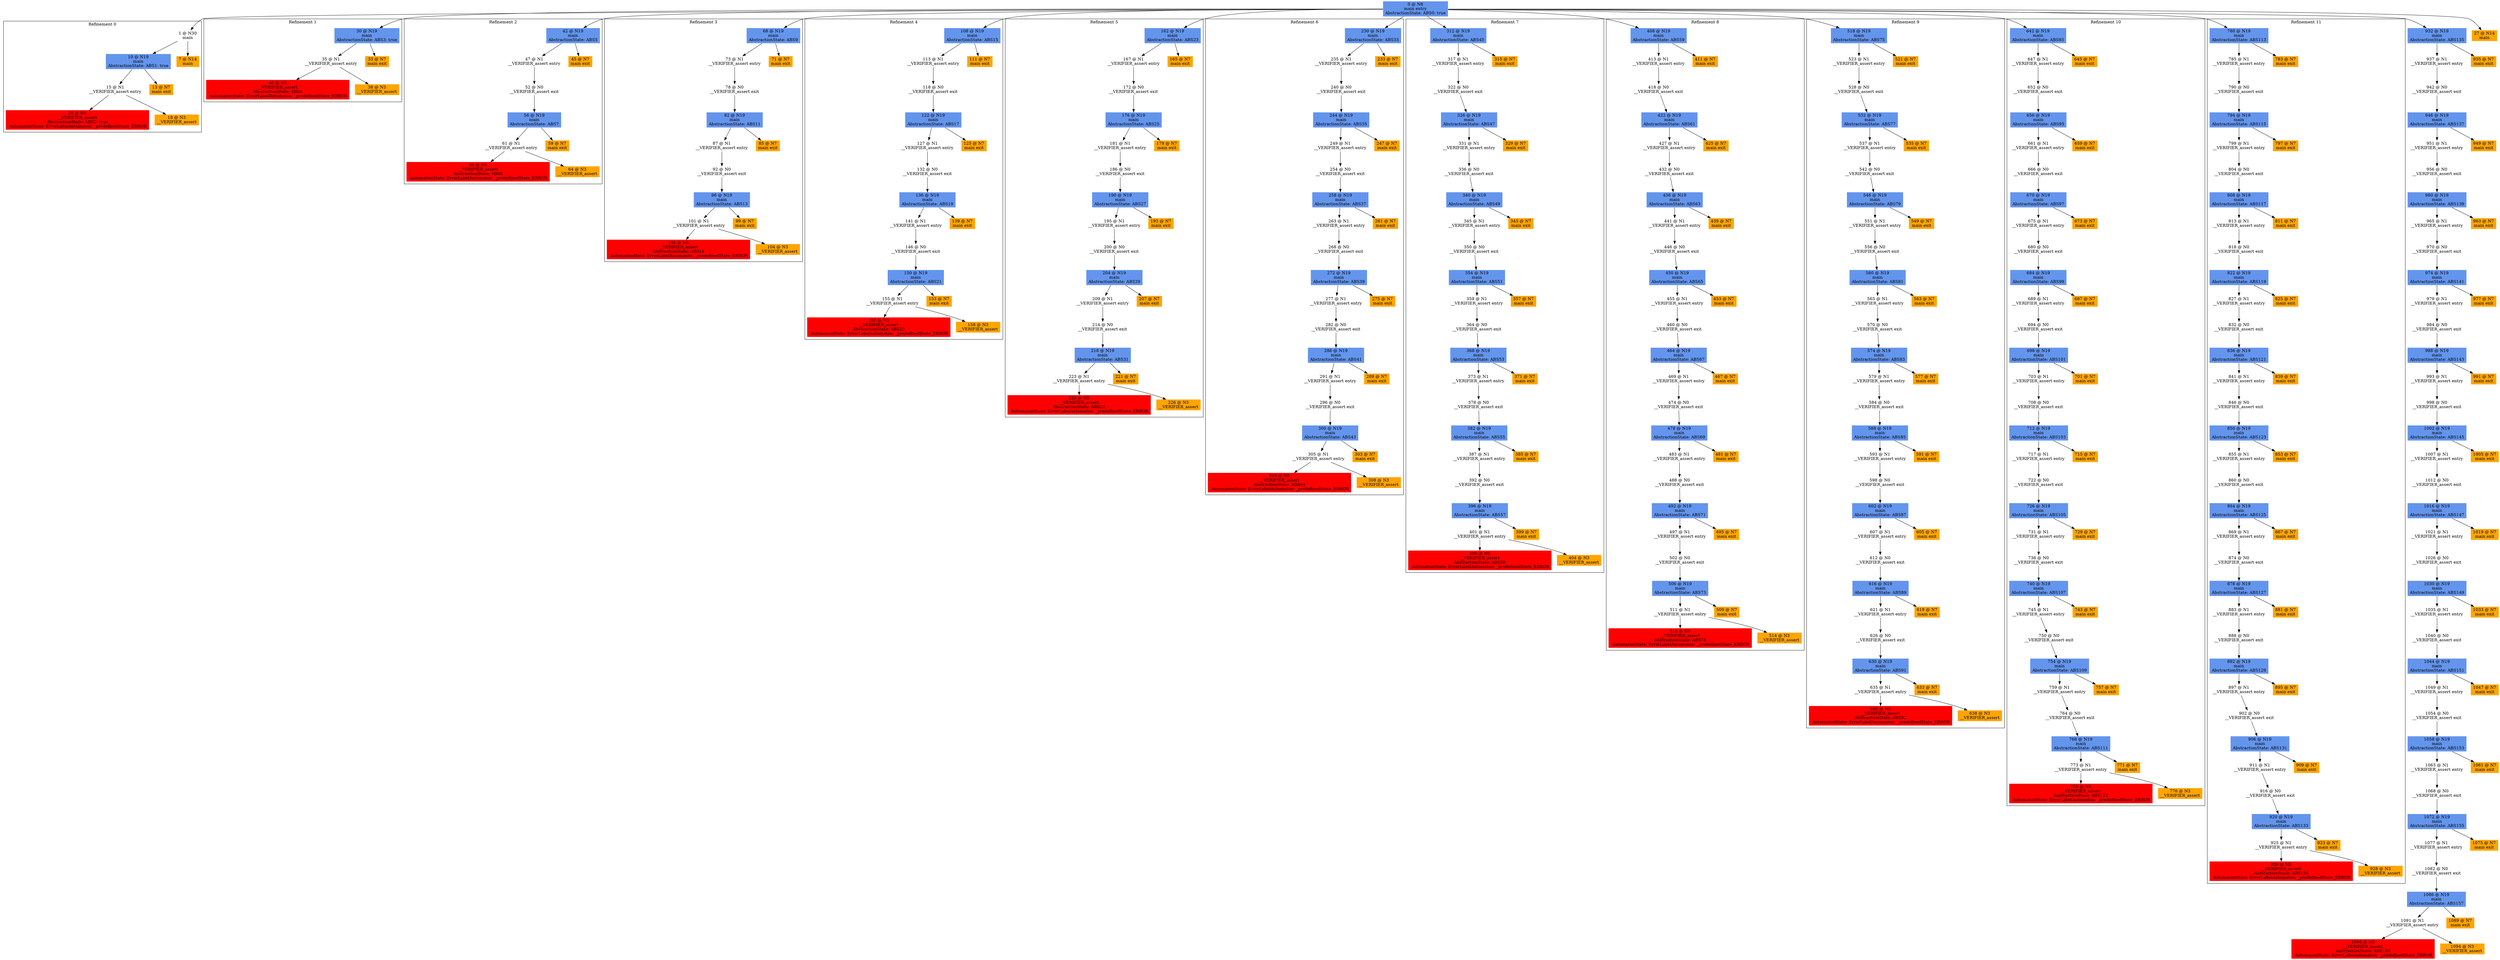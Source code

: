 digraph ARG {
node [style="filled" shape="box" color="white"]
subgraph cluster_0 {
label="Refinement 0"
1 [label="1 @ N30\nmain\n" id="1"]
10 [fillcolor="cornflowerblue" label="10 @ N19\nmain\nAbstractionState: ABS1: true\n" id="10"]
15 [label="15 @ N1\n__VERIFIER_assert entry\n" id="15"]
20 [fillcolor="red" label="20 @ N5\n__VERIFIER_assert\nAbstractionState: ABS2: true\n AutomatonState: ErrorLabelAutomaton: _predefinedState_ERROR\n" id="20"]
18 [fillcolor="orange" label="18 @ N3\n__VERIFIER_assert\n" id="18"]
13 [fillcolor="orange" label="13 @ N7\nmain exit\n" id="13"]
7 [fillcolor="orange" label="7 @ N14\nmain\n" id="7"]
1 -> 7 []
1 -> 10 []
10 -> 13 []
10 -> 15 []
15 -> 18 []
15 -> 20 []
}
0 -> 1
subgraph cluster_1 {
label="Refinement 1"
30 [fillcolor="cornflowerblue" label="30 @ N19\nmain\nAbstractionState: ABS3: true\n" id="30"]
35 [label="35 @ N1\n__VERIFIER_assert entry\n" id="35"]
40 [fillcolor="red" label="40 @ N5\n__VERIFIER_assert\nAbstractionState: ABS4\n AutomatonState: ErrorLabelAutomaton: _predefinedState_ERROR\n" id="40"]
38 [fillcolor="orange" label="38 @ N3\n__VERIFIER_assert\n" id="38"]
33 [fillcolor="orange" label="33 @ N7\nmain exit\n" id="33"]
30 -> 33 []
30 -> 35 []
35 -> 38 []
35 -> 40 []
}
0 -> 30
subgraph cluster_2 {
label="Refinement 2"
42 [fillcolor="cornflowerblue" label="42 @ N19\nmain\nAbstractionState: ABS5\n" id="42"]
47 [label="47 @ N1\n__VERIFIER_assert entry\n" id="47"]
52 [label="52 @ N0\n__VERIFIER_assert exit\n" id="52"]
56 [fillcolor="cornflowerblue" label="56 @ N19\nmain\nAbstractionState: ABS7\n" id="56"]
61 [label="61 @ N1\n__VERIFIER_assert entry\n" id="61"]
66 [fillcolor="red" label="66 @ N5\n__VERIFIER_assert\nAbstractionState: ABS8\n AutomatonState: ErrorLabelAutomaton: _predefinedState_ERROR\n" id="66"]
64 [fillcolor="orange" label="64 @ N3\n__VERIFIER_assert\n" id="64"]
59 [fillcolor="orange" label="59 @ N7\nmain exit\n" id="59"]
45 [fillcolor="orange" label="45 @ N7\nmain exit\n" id="45"]
42 -> 45 []
42 -> 47 []
47 -> 52 []
52 -> 56 []
56 -> 59 []
56 -> 61 []
61 -> 64 []
61 -> 66 []
}
0 -> 42
subgraph cluster_3 {
label="Refinement 3"
68 [fillcolor="cornflowerblue" label="68 @ N19\nmain\nAbstractionState: ABS9\n" id="68"]
73 [label="73 @ N1\n__VERIFIER_assert entry\n" id="73"]
78 [label="78 @ N0\n__VERIFIER_assert exit\n" id="78"]
82 [fillcolor="cornflowerblue" label="82 @ N19\nmain\nAbstractionState: ABS11\n" id="82"]
87 [label="87 @ N1\n__VERIFIER_assert entry\n" id="87"]
92 [label="92 @ N0\n__VERIFIER_assert exit\n" id="92"]
96 [fillcolor="cornflowerblue" label="96 @ N19\nmain\nAbstractionState: ABS13\n" id="96"]
101 [label="101 @ N1\n__VERIFIER_assert entry\n" id="101"]
106 [fillcolor="red" label="106 @ N5\n__VERIFIER_assert\nAbstractionState: ABS14\n AutomatonState: ErrorLabelAutomaton: _predefinedState_ERROR\n" id="106"]
104 [fillcolor="orange" label="104 @ N3\n__VERIFIER_assert\n" id="104"]
99 [fillcolor="orange" label="99 @ N7\nmain exit\n" id="99"]
85 [fillcolor="orange" label="85 @ N7\nmain exit\n" id="85"]
71 [fillcolor="orange" label="71 @ N7\nmain exit\n" id="71"]
68 -> 71 []
68 -> 73 []
73 -> 78 []
78 -> 82 []
82 -> 85 []
82 -> 87 []
87 -> 92 []
92 -> 96 []
96 -> 99 []
96 -> 101 []
101 -> 104 []
101 -> 106 []
}
0 -> 68
subgraph cluster_4 {
label="Refinement 4"
108 [fillcolor="cornflowerblue" label="108 @ N19\nmain\nAbstractionState: ABS15\n" id="108"]
113 [label="113 @ N1\n__VERIFIER_assert entry\n" id="113"]
118 [label="118 @ N0\n__VERIFIER_assert exit\n" id="118"]
122 [fillcolor="cornflowerblue" label="122 @ N19\nmain\nAbstractionState: ABS17\n" id="122"]
127 [label="127 @ N1\n__VERIFIER_assert entry\n" id="127"]
132 [label="132 @ N0\n__VERIFIER_assert exit\n" id="132"]
136 [fillcolor="cornflowerblue" label="136 @ N19\nmain\nAbstractionState: ABS19\n" id="136"]
141 [label="141 @ N1\n__VERIFIER_assert entry\n" id="141"]
146 [label="146 @ N0\n__VERIFIER_assert exit\n" id="146"]
150 [fillcolor="cornflowerblue" label="150 @ N19\nmain\nAbstractionState: ABS21\n" id="150"]
155 [label="155 @ N1\n__VERIFIER_assert entry\n" id="155"]
160 [fillcolor="red" label="160 @ N5\n__VERIFIER_assert\nAbstractionState: ABS22\n AutomatonState: ErrorLabelAutomaton: _predefinedState_ERROR\n" id="160"]
158 [fillcolor="orange" label="158 @ N3\n__VERIFIER_assert\n" id="158"]
153 [fillcolor="orange" label="153 @ N7\nmain exit\n" id="153"]
139 [fillcolor="orange" label="139 @ N7\nmain exit\n" id="139"]
125 [fillcolor="orange" label="125 @ N7\nmain exit\n" id="125"]
111 [fillcolor="orange" label="111 @ N7\nmain exit\n" id="111"]
108 -> 111 []
108 -> 113 []
113 -> 118 []
118 -> 122 []
122 -> 125 []
122 -> 127 []
127 -> 132 []
132 -> 136 []
136 -> 139 []
136 -> 141 []
141 -> 146 []
146 -> 150 []
150 -> 153 []
150 -> 155 []
155 -> 158 []
155 -> 160 []
}
0 -> 108
subgraph cluster_5 {
label="Refinement 5"
162 [fillcolor="cornflowerblue" label="162 @ N19\nmain\nAbstractionState: ABS23\n" id="162"]
167 [label="167 @ N1\n__VERIFIER_assert entry\n" id="167"]
172 [label="172 @ N0\n__VERIFIER_assert exit\n" id="172"]
176 [fillcolor="cornflowerblue" label="176 @ N19\nmain\nAbstractionState: ABS25\n" id="176"]
181 [label="181 @ N1\n__VERIFIER_assert entry\n" id="181"]
186 [label="186 @ N0\n__VERIFIER_assert exit\n" id="186"]
190 [fillcolor="cornflowerblue" label="190 @ N19\nmain\nAbstractionState: ABS27\n" id="190"]
195 [label="195 @ N1\n__VERIFIER_assert entry\n" id="195"]
200 [label="200 @ N0\n__VERIFIER_assert exit\n" id="200"]
204 [fillcolor="cornflowerblue" label="204 @ N19\nmain\nAbstractionState: ABS29\n" id="204"]
209 [label="209 @ N1\n__VERIFIER_assert entry\n" id="209"]
214 [label="214 @ N0\n__VERIFIER_assert exit\n" id="214"]
218 [fillcolor="cornflowerblue" label="218 @ N19\nmain\nAbstractionState: ABS31\n" id="218"]
223 [label="223 @ N1\n__VERIFIER_assert entry\n" id="223"]
228 [fillcolor="red" label="228 @ N5\n__VERIFIER_assert\nAbstractionState: ABS32\n AutomatonState: ErrorLabelAutomaton: _predefinedState_ERROR\n" id="228"]
226 [fillcolor="orange" label="226 @ N3\n__VERIFIER_assert\n" id="226"]
221 [fillcolor="orange" label="221 @ N7\nmain exit\n" id="221"]
207 [fillcolor="orange" label="207 @ N7\nmain exit\n" id="207"]
193 [fillcolor="orange" label="193 @ N7\nmain exit\n" id="193"]
179 [fillcolor="orange" label="179 @ N7\nmain exit\n" id="179"]
165 [fillcolor="orange" label="165 @ N7\nmain exit\n" id="165"]
162 -> 165 []
162 -> 167 []
167 -> 172 []
172 -> 176 []
176 -> 179 []
176 -> 181 []
181 -> 186 []
186 -> 190 []
190 -> 193 []
190 -> 195 []
195 -> 200 []
200 -> 204 []
204 -> 207 []
204 -> 209 []
209 -> 214 []
214 -> 218 []
218 -> 221 []
218 -> 223 []
223 -> 226 []
223 -> 228 []
}
0 -> 162
subgraph cluster_6 {
label="Refinement 6"
230 [fillcolor="cornflowerblue" label="230 @ N19\nmain\nAbstractionState: ABS33\n" id="230"]
235 [label="235 @ N1\n__VERIFIER_assert entry\n" id="235"]
240 [label="240 @ N0\n__VERIFIER_assert exit\n" id="240"]
244 [fillcolor="cornflowerblue" label="244 @ N19\nmain\nAbstractionState: ABS35\n" id="244"]
249 [label="249 @ N1\n__VERIFIER_assert entry\n" id="249"]
254 [label="254 @ N0\n__VERIFIER_assert exit\n" id="254"]
258 [fillcolor="cornflowerblue" label="258 @ N19\nmain\nAbstractionState: ABS37\n" id="258"]
263 [label="263 @ N1\n__VERIFIER_assert entry\n" id="263"]
268 [label="268 @ N0\n__VERIFIER_assert exit\n" id="268"]
272 [fillcolor="cornflowerblue" label="272 @ N19\nmain\nAbstractionState: ABS39\n" id="272"]
277 [label="277 @ N1\n__VERIFIER_assert entry\n" id="277"]
282 [label="282 @ N0\n__VERIFIER_assert exit\n" id="282"]
286 [fillcolor="cornflowerblue" label="286 @ N19\nmain\nAbstractionState: ABS41\n" id="286"]
291 [label="291 @ N1\n__VERIFIER_assert entry\n" id="291"]
296 [label="296 @ N0\n__VERIFIER_assert exit\n" id="296"]
300 [fillcolor="cornflowerblue" label="300 @ N19\nmain\nAbstractionState: ABS43\n" id="300"]
305 [label="305 @ N1\n__VERIFIER_assert entry\n" id="305"]
310 [fillcolor="red" label="310 @ N5\n__VERIFIER_assert\nAbstractionState: ABS44\n AutomatonState: ErrorLabelAutomaton: _predefinedState_ERROR\n" id="310"]
308 [fillcolor="orange" label="308 @ N3\n__VERIFIER_assert\n" id="308"]
303 [fillcolor="orange" label="303 @ N7\nmain exit\n" id="303"]
289 [fillcolor="orange" label="289 @ N7\nmain exit\n" id="289"]
275 [fillcolor="orange" label="275 @ N7\nmain exit\n" id="275"]
261 [fillcolor="orange" label="261 @ N7\nmain exit\n" id="261"]
247 [fillcolor="orange" label="247 @ N7\nmain exit\n" id="247"]
233 [fillcolor="orange" label="233 @ N7\nmain exit\n" id="233"]
230 -> 233 []
230 -> 235 []
235 -> 240 []
240 -> 244 []
244 -> 247 []
244 -> 249 []
249 -> 254 []
254 -> 258 []
258 -> 261 []
258 -> 263 []
263 -> 268 []
268 -> 272 []
272 -> 275 []
272 -> 277 []
277 -> 282 []
282 -> 286 []
286 -> 289 []
286 -> 291 []
291 -> 296 []
296 -> 300 []
300 -> 303 []
300 -> 305 []
305 -> 308 []
305 -> 310 []
}
0 -> 230
subgraph cluster_7 {
label="Refinement 7"
312 [fillcolor="cornflowerblue" label="312 @ N19\nmain\nAbstractionState: ABS45\n" id="312"]
317 [label="317 @ N1\n__VERIFIER_assert entry\n" id="317"]
322 [label="322 @ N0\n__VERIFIER_assert exit\n" id="322"]
326 [fillcolor="cornflowerblue" label="326 @ N19\nmain\nAbstractionState: ABS47\n" id="326"]
331 [label="331 @ N1\n__VERIFIER_assert entry\n" id="331"]
336 [label="336 @ N0\n__VERIFIER_assert exit\n" id="336"]
340 [fillcolor="cornflowerblue" label="340 @ N19\nmain\nAbstractionState: ABS49\n" id="340"]
345 [label="345 @ N1\n__VERIFIER_assert entry\n" id="345"]
350 [label="350 @ N0\n__VERIFIER_assert exit\n" id="350"]
354 [fillcolor="cornflowerblue" label="354 @ N19\nmain\nAbstractionState: ABS51\n" id="354"]
359 [label="359 @ N1\n__VERIFIER_assert entry\n" id="359"]
364 [label="364 @ N0\n__VERIFIER_assert exit\n" id="364"]
368 [fillcolor="cornflowerblue" label="368 @ N19\nmain\nAbstractionState: ABS53\n" id="368"]
373 [label="373 @ N1\n__VERIFIER_assert entry\n" id="373"]
378 [label="378 @ N0\n__VERIFIER_assert exit\n" id="378"]
382 [fillcolor="cornflowerblue" label="382 @ N19\nmain\nAbstractionState: ABS55\n" id="382"]
387 [label="387 @ N1\n__VERIFIER_assert entry\n" id="387"]
392 [label="392 @ N0\n__VERIFIER_assert exit\n" id="392"]
396 [fillcolor="cornflowerblue" label="396 @ N19\nmain\nAbstractionState: ABS57\n" id="396"]
401 [label="401 @ N1\n__VERIFIER_assert entry\n" id="401"]
406 [fillcolor="red" label="406 @ N5\n__VERIFIER_assert\nAbstractionState: ABS58\n AutomatonState: ErrorLabelAutomaton: _predefinedState_ERROR\n" id="406"]
404 [fillcolor="orange" label="404 @ N3\n__VERIFIER_assert\n" id="404"]
399 [fillcolor="orange" label="399 @ N7\nmain exit\n" id="399"]
385 [fillcolor="orange" label="385 @ N7\nmain exit\n" id="385"]
371 [fillcolor="orange" label="371 @ N7\nmain exit\n" id="371"]
357 [fillcolor="orange" label="357 @ N7\nmain exit\n" id="357"]
343 [fillcolor="orange" label="343 @ N7\nmain exit\n" id="343"]
329 [fillcolor="orange" label="329 @ N7\nmain exit\n" id="329"]
315 [fillcolor="orange" label="315 @ N7\nmain exit\n" id="315"]
312 -> 315 []
312 -> 317 []
317 -> 322 []
322 -> 326 []
326 -> 329 []
326 -> 331 []
331 -> 336 []
336 -> 340 []
340 -> 343 []
340 -> 345 []
345 -> 350 []
350 -> 354 []
354 -> 357 []
354 -> 359 []
359 -> 364 []
364 -> 368 []
368 -> 371 []
368 -> 373 []
373 -> 378 []
378 -> 382 []
382 -> 385 []
382 -> 387 []
387 -> 392 []
392 -> 396 []
396 -> 399 []
396 -> 401 []
401 -> 404 []
401 -> 406 []
}
0 -> 312
subgraph cluster_8 {
label="Refinement 8"
408 [fillcolor="cornflowerblue" label="408 @ N19\nmain\nAbstractionState: ABS59\n" id="408"]
413 [label="413 @ N1\n__VERIFIER_assert entry\n" id="413"]
418 [label="418 @ N0\n__VERIFIER_assert exit\n" id="418"]
422 [fillcolor="cornflowerblue" label="422 @ N19\nmain\nAbstractionState: ABS61\n" id="422"]
427 [label="427 @ N1\n__VERIFIER_assert entry\n" id="427"]
432 [label="432 @ N0\n__VERIFIER_assert exit\n" id="432"]
436 [fillcolor="cornflowerblue" label="436 @ N19\nmain\nAbstractionState: ABS63\n" id="436"]
441 [label="441 @ N1\n__VERIFIER_assert entry\n" id="441"]
446 [label="446 @ N0\n__VERIFIER_assert exit\n" id="446"]
450 [fillcolor="cornflowerblue" label="450 @ N19\nmain\nAbstractionState: ABS65\n" id="450"]
455 [label="455 @ N1\n__VERIFIER_assert entry\n" id="455"]
460 [label="460 @ N0\n__VERIFIER_assert exit\n" id="460"]
464 [fillcolor="cornflowerblue" label="464 @ N19\nmain\nAbstractionState: ABS67\n" id="464"]
469 [label="469 @ N1\n__VERIFIER_assert entry\n" id="469"]
474 [label="474 @ N0\n__VERIFIER_assert exit\n" id="474"]
478 [fillcolor="cornflowerblue" label="478 @ N19\nmain\nAbstractionState: ABS69\n" id="478"]
483 [label="483 @ N1\n__VERIFIER_assert entry\n" id="483"]
488 [label="488 @ N0\n__VERIFIER_assert exit\n" id="488"]
492 [fillcolor="cornflowerblue" label="492 @ N19\nmain\nAbstractionState: ABS71\n" id="492"]
497 [label="497 @ N1\n__VERIFIER_assert entry\n" id="497"]
502 [label="502 @ N0\n__VERIFIER_assert exit\n" id="502"]
506 [fillcolor="cornflowerblue" label="506 @ N19\nmain\nAbstractionState: ABS73\n" id="506"]
511 [label="511 @ N1\n__VERIFIER_assert entry\n" id="511"]
516 [fillcolor="red" label="516 @ N5\n__VERIFIER_assert\nAbstractionState: ABS74\n AutomatonState: ErrorLabelAutomaton: _predefinedState_ERROR\n" id="516"]
514 [fillcolor="orange" label="514 @ N3\n__VERIFIER_assert\n" id="514"]
509 [fillcolor="orange" label="509 @ N7\nmain exit\n" id="509"]
495 [fillcolor="orange" label="495 @ N7\nmain exit\n" id="495"]
481 [fillcolor="orange" label="481 @ N7\nmain exit\n" id="481"]
467 [fillcolor="orange" label="467 @ N7\nmain exit\n" id="467"]
453 [fillcolor="orange" label="453 @ N7\nmain exit\n" id="453"]
439 [fillcolor="orange" label="439 @ N7\nmain exit\n" id="439"]
425 [fillcolor="orange" label="425 @ N7\nmain exit\n" id="425"]
411 [fillcolor="orange" label="411 @ N7\nmain exit\n" id="411"]
408 -> 411 []
408 -> 413 []
413 -> 418 []
418 -> 422 []
422 -> 425 []
422 -> 427 []
427 -> 432 []
432 -> 436 []
436 -> 439 []
436 -> 441 []
441 -> 446 []
446 -> 450 []
450 -> 453 []
450 -> 455 []
455 -> 460 []
460 -> 464 []
464 -> 467 []
464 -> 469 []
469 -> 474 []
474 -> 478 []
478 -> 481 []
478 -> 483 []
483 -> 488 []
488 -> 492 []
492 -> 495 []
492 -> 497 []
497 -> 502 []
502 -> 506 []
506 -> 509 []
506 -> 511 []
511 -> 514 []
511 -> 516 []
}
0 -> 408
subgraph cluster_9 {
label="Refinement 9"
518 [fillcolor="cornflowerblue" label="518 @ N19\nmain\nAbstractionState: ABS75\n" id="518"]
523 [label="523 @ N1\n__VERIFIER_assert entry\n" id="523"]
528 [label="528 @ N0\n__VERIFIER_assert exit\n" id="528"]
532 [fillcolor="cornflowerblue" label="532 @ N19\nmain\nAbstractionState: ABS77\n" id="532"]
537 [label="537 @ N1\n__VERIFIER_assert entry\n" id="537"]
542 [label="542 @ N0\n__VERIFIER_assert exit\n" id="542"]
546 [fillcolor="cornflowerblue" label="546 @ N19\nmain\nAbstractionState: ABS79\n" id="546"]
551 [label="551 @ N1\n__VERIFIER_assert entry\n" id="551"]
556 [label="556 @ N0\n__VERIFIER_assert exit\n" id="556"]
560 [fillcolor="cornflowerblue" label="560 @ N19\nmain\nAbstractionState: ABS81\n" id="560"]
565 [label="565 @ N1\n__VERIFIER_assert entry\n" id="565"]
570 [label="570 @ N0\n__VERIFIER_assert exit\n" id="570"]
574 [fillcolor="cornflowerblue" label="574 @ N19\nmain\nAbstractionState: ABS83\n" id="574"]
579 [label="579 @ N1\n__VERIFIER_assert entry\n" id="579"]
584 [label="584 @ N0\n__VERIFIER_assert exit\n" id="584"]
588 [fillcolor="cornflowerblue" label="588 @ N19\nmain\nAbstractionState: ABS85\n" id="588"]
593 [label="593 @ N1\n__VERIFIER_assert entry\n" id="593"]
598 [label="598 @ N0\n__VERIFIER_assert exit\n" id="598"]
602 [fillcolor="cornflowerblue" label="602 @ N19\nmain\nAbstractionState: ABS87\n" id="602"]
607 [label="607 @ N1\n__VERIFIER_assert entry\n" id="607"]
612 [label="612 @ N0\n__VERIFIER_assert exit\n" id="612"]
616 [fillcolor="cornflowerblue" label="616 @ N19\nmain\nAbstractionState: ABS89\n" id="616"]
621 [label="621 @ N1\n__VERIFIER_assert entry\n" id="621"]
626 [label="626 @ N0\n__VERIFIER_assert exit\n" id="626"]
630 [fillcolor="cornflowerblue" label="630 @ N19\nmain\nAbstractionState: ABS91\n" id="630"]
635 [label="635 @ N1\n__VERIFIER_assert entry\n" id="635"]
640 [fillcolor="red" label="640 @ N5\n__VERIFIER_assert\nAbstractionState: ABS92\n AutomatonState: ErrorLabelAutomaton: _predefinedState_ERROR\n" id="640"]
638 [fillcolor="orange" label="638 @ N3\n__VERIFIER_assert\n" id="638"]
633 [fillcolor="orange" label="633 @ N7\nmain exit\n" id="633"]
619 [fillcolor="orange" label="619 @ N7\nmain exit\n" id="619"]
605 [fillcolor="orange" label="605 @ N7\nmain exit\n" id="605"]
591 [fillcolor="orange" label="591 @ N7\nmain exit\n" id="591"]
577 [fillcolor="orange" label="577 @ N7\nmain exit\n" id="577"]
563 [fillcolor="orange" label="563 @ N7\nmain exit\n" id="563"]
549 [fillcolor="orange" label="549 @ N7\nmain exit\n" id="549"]
535 [fillcolor="orange" label="535 @ N7\nmain exit\n" id="535"]
521 [fillcolor="orange" label="521 @ N7\nmain exit\n" id="521"]
518 -> 521 []
518 -> 523 []
523 -> 528 []
528 -> 532 []
532 -> 535 []
532 -> 537 []
537 -> 542 []
542 -> 546 []
546 -> 549 []
546 -> 551 []
551 -> 556 []
556 -> 560 []
560 -> 563 []
560 -> 565 []
565 -> 570 []
570 -> 574 []
574 -> 577 []
574 -> 579 []
579 -> 584 []
584 -> 588 []
588 -> 591 []
588 -> 593 []
593 -> 598 []
598 -> 602 []
602 -> 605 []
602 -> 607 []
607 -> 612 []
612 -> 616 []
616 -> 619 []
616 -> 621 []
621 -> 626 []
626 -> 630 []
630 -> 633 []
630 -> 635 []
635 -> 638 []
635 -> 640 []
}
0 -> 518
subgraph cluster_10 {
label="Refinement 10"
642 [fillcolor="cornflowerblue" label="642 @ N19\nmain\nAbstractionState: ABS93\n" id="642"]
647 [label="647 @ N1\n__VERIFIER_assert entry\n" id="647"]
652 [label="652 @ N0\n__VERIFIER_assert exit\n" id="652"]
656 [fillcolor="cornflowerblue" label="656 @ N19\nmain\nAbstractionState: ABS95\n" id="656"]
661 [label="661 @ N1\n__VERIFIER_assert entry\n" id="661"]
666 [label="666 @ N0\n__VERIFIER_assert exit\n" id="666"]
670 [fillcolor="cornflowerblue" label="670 @ N19\nmain\nAbstractionState: ABS97\n" id="670"]
675 [label="675 @ N1\n__VERIFIER_assert entry\n" id="675"]
680 [label="680 @ N0\n__VERIFIER_assert exit\n" id="680"]
684 [fillcolor="cornflowerblue" label="684 @ N19\nmain\nAbstractionState: ABS99\n" id="684"]
689 [label="689 @ N1\n__VERIFIER_assert entry\n" id="689"]
694 [label="694 @ N0\n__VERIFIER_assert exit\n" id="694"]
698 [fillcolor="cornflowerblue" label="698 @ N19\nmain\nAbstractionState: ABS101\n" id="698"]
703 [label="703 @ N1\n__VERIFIER_assert entry\n" id="703"]
708 [label="708 @ N0\n__VERIFIER_assert exit\n" id="708"]
712 [fillcolor="cornflowerblue" label="712 @ N19\nmain\nAbstractionState: ABS103\n" id="712"]
717 [label="717 @ N1\n__VERIFIER_assert entry\n" id="717"]
722 [label="722 @ N0\n__VERIFIER_assert exit\n" id="722"]
726 [fillcolor="cornflowerblue" label="726 @ N19\nmain\nAbstractionState: ABS105\n" id="726"]
731 [label="731 @ N1\n__VERIFIER_assert entry\n" id="731"]
736 [label="736 @ N0\n__VERIFIER_assert exit\n" id="736"]
740 [fillcolor="cornflowerblue" label="740 @ N19\nmain\nAbstractionState: ABS107\n" id="740"]
745 [label="745 @ N1\n__VERIFIER_assert entry\n" id="745"]
750 [label="750 @ N0\n__VERIFIER_assert exit\n" id="750"]
754 [fillcolor="cornflowerblue" label="754 @ N19\nmain\nAbstractionState: ABS109\n" id="754"]
759 [label="759 @ N1\n__VERIFIER_assert entry\n" id="759"]
764 [label="764 @ N0\n__VERIFIER_assert exit\n" id="764"]
768 [fillcolor="cornflowerblue" label="768 @ N19\nmain\nAbstractionState: ABS111\n" id="768"]
773 [label="773 @ N1\n__VERIFIER_assert entry\n" id="773"]
778 [fillcolor="red" label="778 @ N5\n__VERIFIER_assert\nAbstractionState: ABS112\n AutomatonState: ErrorLabelAutomaton: _predefinedState_ERROR\n" id="778"]
776 [fillcolor="orange" label="776 @ N3\n__VERIFIER_assert\n" id="776"]
771 [fillcolor="orange" label="771 @ N7\nmain exit\n" id="771"]
757 [fillcolor="orange" label="757 @ N7\nmain exit\n" id="757"]
743 [fillcolor="orange" label="743 @ N7\nmain exit\n" id="743"]
729 [fillcolor="orange" label="729 @ N7\nmain exit\n" id="729"]
715 [fillcolor="orange" label="715 @ N7\nmain exit\n" id="715"]
701 [fillcolor="orange" label="701 @ N7\nmain exit\n" id="701"]
687 [fillcolor="orange" label="687 @ N7\nmain exit\n" id="687"]
673 [fillcolor="orange" label="673 @ N7\nmain exit\n" id="673"]
659 [fillcolor="orange" label="659 @ N7\nmain exit\n" id="659"]
645 [fillcolor="orange" label="645 @ N7\nmain exit\n" id="645"]
642 -> 645 []
642 -> 647 []
647 -> 652 []
652 -> 656 []
656 -> 659 []
656 -> 661 []
661 -> 666 []
666 -> 670 []
670 -> 673 []
670 -> 675 []
675 -> 680 []
680 -> 684 []
684 -> 687 []
684 -> 689 []
689 -> 694 []
694 -> 698 []
698 -> 701 []
698 -> 703 []
703 -> 708 []
708 -> 712 []
712 -> 715 []
712 -> 717 []
717 -> 722 []
722 -> 726 []
726 -> 729 []
726 -> 731 []
731 -> 736 []
736 -> 740 []
740 -> 743 []
740 -> 745 []
745 -> 750 []
750 -> 754 []
754 -> 757 []
754 -> 759 []
759 -> 764 []
764 -> 768 []
768 -> 771 []
768 -> 773 []
773 -> 776 []
773 -> 778 []
}
0 -> 642
subgraph cluster_11 {
label="Refinement 11"
780 [fillcolor="cornflowerblue" label="780 @ N19\nmain\nAbstractionState: ABS113\n" id="780"]
785 [label="785 @ N1\n__VERIFIER_assert entry\n" id="785"]
790 [label="790 @ N0\n__VERIFIER_assert exit\n" id="790"]
794 [fillcolor="cornflowerblue" label="794 @ N19\nmain\nAbstractionState: ABS115\n" id="794"]
799 [label="799 @ N1\n__VERIFIER_assert entry\n" id="799"]
804 [label="804 @ N0\n__VERIFIER_assert exit\n" id="804"]
808 [fillcolor="cornflowerblue" label="808 @ N19\nmain\nAbstractionState: ABS117\n" id="808"]
813 [label="813 @ N1\n__VERIFIER_assert entry\n" id="813"]
818 [label="818 @ N0\n__VERIFIER_assert exit\n" id="818"]
822 [fillcolor="cornflowerblue" label="822 @ N19\nmain\nAbstractionState: ABS119\n" id="822"]
827 [label="827 @ N1\n__VERIFIER_assert entry\n" id="827"]
832 [label="832 @ N0\n__VERIFIER_assert exit\n" id="832"]
836 [fillcolor="cornflowerblue" label="836 @ N19\nmain\nAbstractionState: ABS121\n" id="836"]
841 [label="841 @ N1\n__VERIFIER_assert entry\n" id="841"]
846 [label="846 @ N0\n__VERIFIER_assert exit\n" id="846"]
850 [fillcolor="cornflowerblue" label="850 @ N19\nmain\nAbstractionState: ABS123\n" id="850"]
855 [label="855 @ N1\n__VERIFIER_assert entry\n" id="855"]
860 [label="860 @ N0\n__VERIFIER_assert exit\n" id="860"]
864 [fillcolor="cornflowerblue" label="864 @ N19\nmain\nAbstractionState: ABS125\n" id="864"]
869 [label="869 @ N1\n__VERIFIER_assert entry\n" id="869"]
874 [label="874 @ N0\n__VERIFIER_assert exit\n" id="874"]
878 [fillcolor="cornflowerblue" label="878 @ N19\nmain\nAbstractionState: ABS127\n" id="878"]
883 [label="883 @ N1\n__VERIFIER_assert entry\n" id="883"]
888 [label="888 @ N0\n__VERIFIER_assert exit\n" id="888"]
892 [fillcolor="cornflowerblue" label="892 @ N19\nmain\nAbstractionState: ABS129\n" id="892"]
897 [label="897 @ N1\n__VERIFIER_assert entry\n" id="897"]
902 [label="902 @ N0\n__VERIFIER_assert exit\n" id="902"]
906 [fillcolor="cornflowerblue" label="906 @ N19\nmain\nAbstractionState: ABS131\n" id="906"]
911 [label="911 @ N1\n__VERIFIER_assert entry\n" id="911"]
916 [label="916 @ N0\n__VERIFIER_assert exit\n" id="916"]
920 [fillcolor="cornflowerblue" label="920 @ N19\nmain\nAbstractionState: ABS133\n" id="920"]
925 [label="925 @ N1\n__VERIFIER_assert entry\n" id="925"]
930 [fillcolor="red" label="930 @ N5\n__VERIFIER_assert\nAbstractionState: ABS134\n AutomatonState: ErrorLabelAutomaton: _predefinedState_ERROR\n" id="930"]
928 [fillcolor="orange" label="928 @ N3\n__VERIFIER_assert\n" id="928"]
923 [fillcolor="orange" label="923 @ N7\nmain exit\n" id="923"]
909 [fillcolor="orange" label="909 @ N7\nmain exit\n" id="909"]
895 [fillcolor="orange" label="895 @ N7\nmain exit\n" id="895"]
881 [fillcolor="orange" label="881 @ N7\nmain exit\n" id="881"]
867 [fillcolor="orange" label="867 @ N7\nmain exit\n" id="867"]
853 [fillcolor="orange" label="853 @ N7\nmain exit\n" id="853"]
839 [fillcolor="orange" label="839 @ N7\nmain exit\n" id="839"]
825 [fillcolor="orange" label="825 @ N7\nmain exit\n" id="825"]
811 [fillcolor="orange" label="811 @ N7\nmain exit\n" id="811"]
797 [fillcolor="orange" label="797 @ N7\nmain exit\n" id="797"]
783 [fillcolor="orange" label="783 @ N7\nmain exit\n" id="783"]
780 -> 783 []
780 -> 785 []
785 -> 790 []
790 -> 794 []
794 -> 797 []
794 -> 799 []
799 -> 804 []
804 -> 808 []
808 -> 811 []
808 -> 813 []
813 -> 818 []
818 -> 822 []
822 -> 825 []
822 -> 827 []
827 -> 832 []
832 -> 836 []
836 -> 839 []
836 -> 841 []
841 -> 846 []
846 -> 850 []
850 -> 853 []
850 -> 855 []
855 -> 860 []
860 -> 864 []
864 -> 867 []
864 -> 869 []
869 -> 874 []
874 -> 878 []
878 -> 881 []
878 -> 883 []
883 -> 888 []
888 -> 892 []
892 -> 895 []
892 -> 897 []
897 -> 902 []
902 -> 906 []
906 -> 909 []
906 -> 911 []
911 -> 916 []
916 -> 920 []
920 -> 923 []
920 -> 925 []
925 -> 928 []
925 -> 930 []
}
0 -> 780
0 [fillcolor="cornflowerblue" label="0 @ N8\nmain entry\nAbstractionState: ABS0: true\n" id="0"]
932 [fillcolor="cornflowerblue" label="932 @ N19\nmain\nAbstractionState: ABS135\n" id="932"]
937 [label="937 @ N1\n__VERIFIER_assert entry\n" id="937"]
942 [label="942 @ N0\n__VERIFIER_assert exit\n" id="942"]
946 [fillcolor="cornflowerblue" label="946 @ N19\nmain\nAbstractionState: ABS137\n" id="946"]
951 [label="951 @ N1\n__VERIFIER_assert entry\n" id="951"]
956 [label="956 @ N0\n__VERIFIER_assert exit\n" id="956"]
960 [fillcolor="cornflowerblue" label="960 @ N19\nmain\nAbstractionState: ABS139\n" id="960"]
965 [label="965 @ N1\n__VERIFIER_assert entry\n" id="965"]
970 [label="970 @ N0\n__VERIFIER_assert exit\n" id="970"]
974 [fillcolor="cornflowerblue" label="974 @ N19\nmain\nAbstractionState: ABS141\n" id="974"]
979 [label="979 @ N1\n__VERIFIER_assert entry\n" id="979"]
984 [label="984 @ N0\n__VERIFIER_assert exit\n" id="984"]
988 [fillcolor="cornflowerblue" label="988 @ N19\nmain\nAbstractionState: ABS143\n" id="988"]
993 [label="993 @ N1\n__VERIFIER_assert entry\n" id="993"]
998 [label="998 @ N0\n__VERIFIER_assert exit\n" id="998"]
1002 [fillcolor="cornflowerblue" label="1002 @ N19\nmain\nAbstractionState: ABS145\n" id="1002"]
1007 [label="1007 @ N1\n__VERIFIER_assert entry\n" id="1007"]
1012 [label="1012 @ N0\n__VERIFIER_assert exit\n" id="1012"]
1016 [fillcolor="cornflowerblue" label="1016 @ N19\nmain\nAbstractionState: ABS147\n" id="1016"]
1021 [label="1021 @ N1\n__VERIFIER_assert entry\n" id="1021"]
1026 [label="1026 @ N0\n__VERIFIER_assert exit\n" id="1026"]
1030 [fillcolor="cornflowerblue" label="1030 @ N19\nmain\nAbstractionState: ABS149\n" id="1030"]
1035 [label="1035 @ N1\n__VERIFIER_assert entry\n" id="1035"]
1040 [label="1040 @ N0\n__VERIFIER_assert exit\n" id="1040"]
1044 [fillcolor="cornflowerblue" label="1044 @ N19\nmain\nAbstractionState: ABS151\n" id="1044"]
1049 [label="1049 @ N1\n__VERIFIER_assert entry\n" id="1049"]
1054 [label="1054 @ N0\n__VERIFIER_assert exit\n" id="1054"]
1058 [fillcolor="cornflowerblue" label="1058 @ N19\nmain\nAbstractionState: ABS153\n" id="1058"]
1063 [label="1063 @ N1\n__VERIFIER_assert entry\n" id="1063"]
1068 [label="1068 @ N0\n__VERIFIER_assert exit\n" id="1068"]
1072 [fillcolor="cornflowerblue" label="1072 @ N19\nmain\nAbstractionState: ABS155\n" id="1072"]
1077 [label="1077 @ N1\n__VERIFIER_assert entry\n" id="1077"]
1082 [label="1082 @ N0\n__VERIFIER_assert exit\n" id="1082"]
1086 [fillcolor="cornflowerblue" label="1086 @ N19\nmain\nAbstractionState: ABS157\n" id="1086"]
1091 [label="1091 @ N1\n__VERIFIER_assert entry\n" id="1091"]
1096 [fillcolor="red" label="1096 @ N5\n__VERIFIER_assert\nAbstractionState: ABS158\n AutomatonState: ErrorLabelAutomaton: _predefinedState_ERROR\n" id="1096"]
1094 [fillcolor="orange" label="1094 @ N3\n__VERIFIER_assert\n" id="1094"]
1089 [fillcolor="orange" label="1089 @ N7\nmain exit\n" id="1089"]
1075 [fillcolor="orange" label="1075 @ N7\nmain exit\n" id="1075"]
1061 [fillcolor="orange" label="1061 @ N7\nmain exit\n" id="1061"]
1047 [fillcolor="orange" label="1047 @ N7\nmain exit\n" id="1047"]
1033 [fillcolor="orange" label="1033 @ N7\nmain exit\n" id="1033"]
1019 [fillcolor="orange" label="1019 @ N7\nmain exit\n" id="1019"]
1005 [fillcolor="orange" label="1005 @ N7\nmain exit\n" id="1005"]
991 [fillcolor="orange" label="991 @ N7\nmain exit\n" id="991"]
977 [fillcolor="orange" label="977 @ N7\nmain exit\n" id="977"]
963 [fillcolor="orange" label="963 @ N7\nmain exit\n" id="963"]
949 [fillcolor="orange" label="949 @ N7\nmain exit\n" id="949"]
935 [fillcolor="orange" label="935 @ N7\nmain exit\n" id="935"]
27 [fillcolor="orange" label="27 @ N14\nmain\n" id="27"]
0 -> 27 []
0 -> 932 []
932 -> 935 []
932 -> 937 []
937 -> 942 []
942 -> 946 []
946 -> 949 []
946 -> 951 []
951 -> 956 []
956 -> 960 []
960 -> 963 []
960 -> 965 []
965 -> 970 []
970 -> 974 []
974 -> 977 []
974 -> 979 []
979 -> 984 []
984 -> 988 []
988 -> 991 []
988 -> 993 []
993 -> 998 []
998 -> 1002 []
1002 -> 1005 []
1002 -> 1007 []
1007 -> 1012 []
1012 -> 1016 []
1016 -> 1019 []
1016 -> 1021 []
1021 -> 1026 []
1026 -> 1030 []
1030 -> 1033 []
1030 -> 1035 []
1035 -> 1040 []
1040 -> 1044 []
1044 -> 1047 []
1044 -> 1049 []
1049 -> 1054 []
1054 -> 1058 []
1058 -> 1061 []
1058 -> 1063 []
1063 -> 1068 []
1068 -> 1072 []
1072 -> 1075 []
1072 -> 1077 []
1077 -> 1082 []
1082 -> 1086 []
1086 -> 1089 []
1086 -> 1091 []
1091 -> 1094 []
1091 -> 1096 []
}
